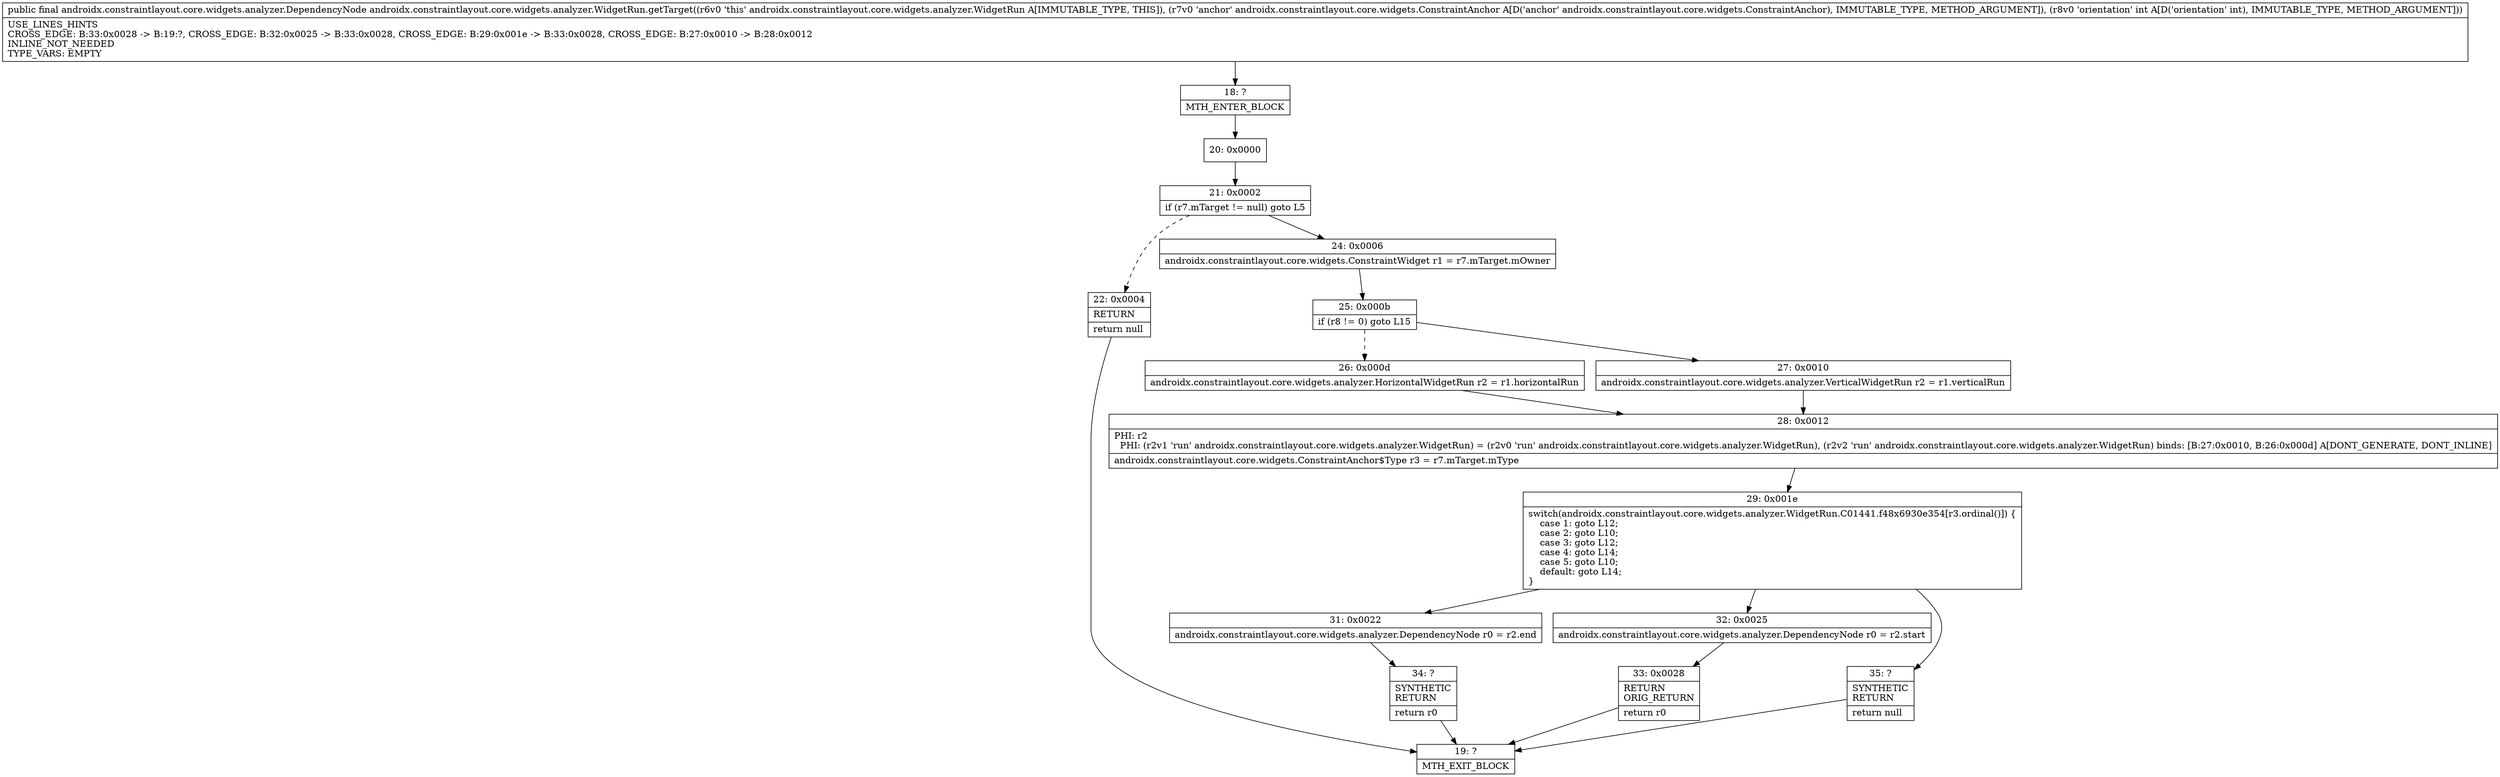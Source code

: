 digraph "CFG forandroidx.constraintlayout.core.widgets.analyzer.WidgetRun.getTarget(Landroidx\/constraintlayout\/core\/widgets\/ConstraintAnchor;I)Landroidx\/constraintlayout\/core\/widgets\/analyzer\/DependencyNode;" {
Node_18 [shape=record,label="{18\:\ ?|MTH_ENTER_BLOCK\l}"];
Node_20 [shape=record,label="{20\:\ 0x0000}"];
Node_21 [shape=record,label="{21\:\ 0x0002|if (r7.mTarget != null) goto L5\l}"];
Node_22 [shape=record,label="{22\:\ 0x0004|RETURN\l|return null\l}"];
Node_19 [shape=record,label="{19\:\ ?|MTH_EXIT_BLOCK\l}"];
Node_24 [shape=record,label="{24\:\ 0x0006|androidx.constraintlayout.core.widgets.ConstraintWidget r1 = r7.mTarget.mOwner\l}"];
Node_25 [shape=record,label="{25\:\ 0x000b|if (r8 != 0) goto L15\l}"];
Node_26 [shape=record,label="{26\:\ 0x000d|androidx.constraintlayout.core.widgets.analyzer.HorizontalWidgetRun r2 = r1.horizontalRun\l}"];
Node_28 [shape=record,label="{28\:\ 0x0012|PHI: r2 \l  PHI: (r2v1 'run' androidx.constraintlayout.core.widgets.analyzer.WidgetRun) = (r2v0 'run' androidx.constraintlayout.core.widgets.analyzer.WidgetRun), (r2v2 'run' androidx.constraintlayout.core.widgets.analyzer.WidgetRun) binds: [B:27:0x0010, B:26:0x000d] A[DONT_GENERATE, DONT_INLINE]\l|androidx.constraintlayout.core.widgets.ConstraintAnchor$Type r3 = r7.mTarget.mType\l}"];
Node_29 [shape=record,label="{29\:\ 0x001e|switch(androidx.constraintlayout.core.widgets.analyzer.WidgetRun.C01441.f48x6930e354[r3.ordinal()]) \{\l    case 1: goto L12;\l    case 2: goto L10;\l    case 3: goto L12;\l    case 4: goto L14;\l    case 5: goto L10;\l    default: goto L14;\l\}\l}"];
Node_31 [shape=record,label="{31\:\ 0x0022|androidx.constraintlayout.core.widgets.analyzer.DependencyNode r0 = r2.end\l}"];
Node_34 [shape=record,label="{34\:\ ?|SYNTHETIC\lRETURN\l|return r0\l}"];
Node_32 [shape=record,label="{32\:\ 0x0025|androidx.constraintlayout.core.widgets.analyzer.DependencyNode r0 = r2.start\l}"];
Node_33 [shape=record,label="{33\:\ 0x0028|RETURN\lORIG_RETURN\l|return r0\l}"];
Node_35 [shape=record,label="{35\:\ ?|SYNTHETIC\lRETURN\l|return null\l}"];
Node_27 [shape=record,label="{27\:\ 0x0010|androidx.constraintlayout.core.widgets.analyzer.VerticalWidgetRun r2 = r1.verticalRun\l}"];
MethodNode[shape=record,label="{public final androidx.constraintlayout.core.widgets.analyzer.DependencyNode androidx.constraintlayout.core.widgets.analyzer.WidgetRun.getTarget((r6v0 'this' androidx.constraintlayout.core.widgets.analyzer.WidgetRun A[IMMUTABLE_TYPE, THIS]), (r7v0 'anchor' androidx.constraintlayout.core.widgets.ConstraintAnchor A[D('anchor' androidx.constraintlayout.core.widgets.ConstraintAnchor), IMMUTABLE_TYPE, METHOD_ARGUMENT]), (r8v0 'orientation' int A[D('orientation' int), IMMUTABLE_TYPE, METHOD_ARGUMENT]))  | USE_LINES_HINTS\lCROSS_EDGE: B:33:0x0028 \-\> B:19:?, CROSS_EDGE: B:32:0x0025 \-\> B:33:0x0028, CROSS_EDGE: B:29:0x001e \-\> B:33:0x0028, CROSS_EDGE: B:27:0x0010 \-\> B:28:0x0012\lINLINE_NOT_NEEDED\lTYPE_VARS: EMPTY\l}"];
MethodNode -> Node_18;Node_18 -> Node_20;
Node_20 -> Node_21;
Node_21 -> Node_22[style=dashed];
Node_21 -> Node_24;
Node_22 -> Node_19;
Node_24 -> Node_25;
Node_25 -> Node_26[style=dashed];
Node_25 -> Node_27;
Node_26 -> Node_28;
Node_28 -> Node_29;
Node_29 -> Node_31;
Node_29 -> Node_32;
Node_29 -> Node_35;
Node_31 -> Node_34;
Node_34 -> Node_19;
Node_32 -> Node_33;
Node_33 -> Node_19;
Node_35 -> Node_19;
Node_27 -> Node_28;
}

